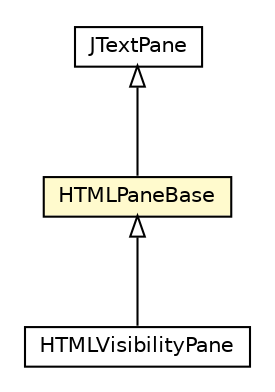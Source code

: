 #!/usr/local/bin/dot
#
# Class diagram 
# Generated by UMLGraph version R5_6-24-gf6e263 (http://www.umlgraph.org/)
#

digraph G {
	edge [fontname="Helvetica",fontsize=10,labelfontname="Helvetica",labelfontsize=10];
	node [fontname="Helvetica",fontsize=10,shape=plaintext];
	nodesep=0.25;
	ranksep=0.5;
	// org.universAAL.tools.logmonitor.util.HTMLPaneBase
	c4333285 [label=<<table title="org.universAAL.tools.logmonitor.util.HTMLPaneBase" border="0" cellborder="1" cellspacing="0" cellpadding="2" port="p" bgcolor="lemonChiffon" href="./HTMLPaneBase.html">
		<tr><td><table border="0" cellspacing="0" cellpadding="1">
<tr><td align="center" balign="center"> HTMLPaneBase </td></tr>
		</table></td></tr>
		</table>>, URL="./HTMLPaneBase.html", fontname="Helvetica", fontcolor="black", fontsize=10.0];
	// org.universAAL.tools.logmonitor.util.HTMLVisibilityPane
	c4333288 [label=<<table title="org.universAAL.tools.logmonitor.util.HTMLVisibilityPane" border="0" cellborder="1" cellspacing="0" cellpadding="2" port="p" href="./HTMLVisibilityPane.html">
		<tr><td><table border="0" cellspacing="0" cellpadding="1">
<tr><td align="center" balign="center"> HTMLVisibilityPane </td></tr>
		</table></td></tr>
		</table>>, URL="./HTMLVisibilityPane.html", fontname="Helvetica", fontcolor="black", fontsize=10.0];
	//org.universAAL.tools.logmonitor.util.HTMLPaneBase extends javax.swing.JTextPane
	c4333553:p -> c4333285:p [dir=back,arrowtail=empty];
	//org.universAAL.tools.logmonitor.util.HTMLVisibilityPane extends org.universAAL.tools.logmonitor.util.HTMLPaneBase
	c4333285:p -> c4333288:p [dir=back,arrowtail=empty];
	// javax.swing.JTextPane
	c4333553 [label=<<table title="javax.swing.JTextPane" border="0" cellborder="1" cellspacing="0" cellpadding="2" port="p" href="http://java.sun.com/j2se/1.4.2/docs/api/javax/swing/JTextPane.html">
		<tr><td><table border="0" cellspacing="0" cellpadding="1">
<tr><td align="center" balign="center"> JTextPane </td></tr>
		</table></td></tr>
		</table>>, URL="http://java.sun.com/j2se/1.4.2/docs/api/javax/swing/JTextPane.html", fontname="Helvetica", fontcolor="black", fontsize=10.0];
}

